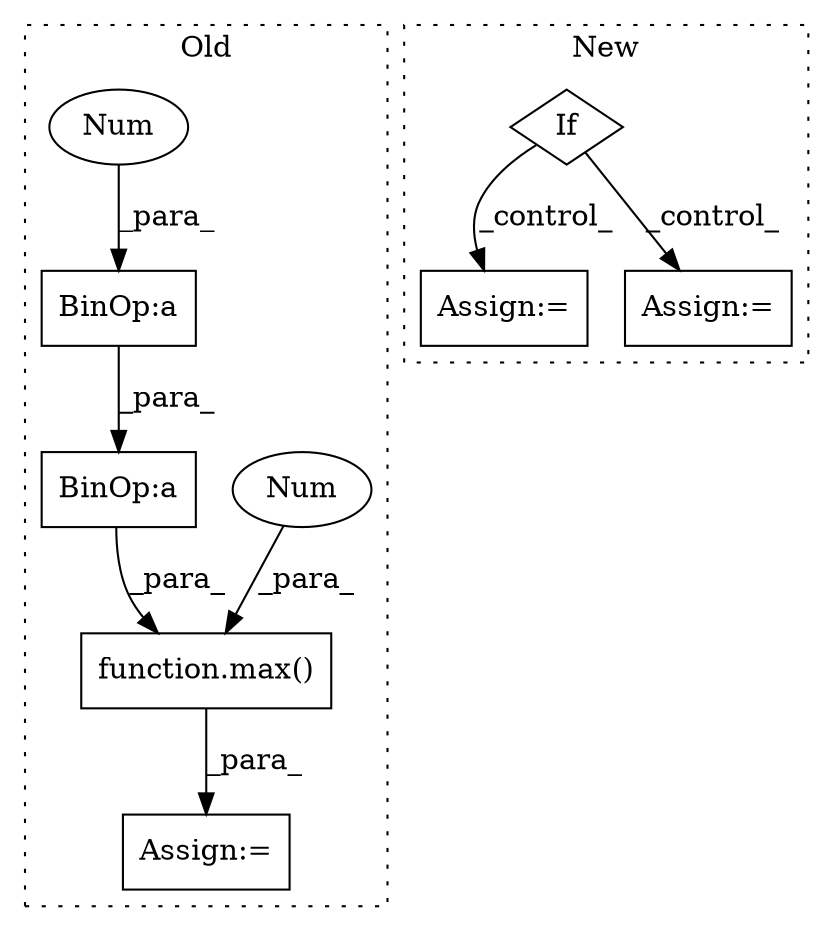 digraph G {
subgraph cluster0 {
1 [label="function.max()" a="75" s="7102,7148" l="4,1" shape="box"];
4 [label="Assign:=" a="68" s="7095" l="3" shape="box"];
6 [label="Num" a="76" s="7106" l="1" shape="ellipse"];
7 [label="BinOp:a" a="82" s="7124" l="3" shape="box"];
8 [label="BinOp:a" a="82" s="6330" l="3" shape="box"];
9 [label="Num" a="76" s="6333" l="1" shape="ellipse"];
label = "Old";
style="dotted";
}
subgraph cluster1 {
2 [label="If" a="96" s="9137" l="3" shape="diamond"];
3 [label="Assign:=" a="68" s="9324" l="3" shape="box"];
5 [label="Assign:=" a="68" s="9374" l="3" shape="box"];
label = "New";
style="dotted";
}
1 -> 4 [label="_para_"];
2 -> 3 [label="_control_"];
2 -> 5 [label="_control_"];
6 -> 1 [label="_para_"];
7 -> 1 [label="_para_"];
8 -> 7 [label="_para_"];
9 -> 8 [label="_para_"];
}